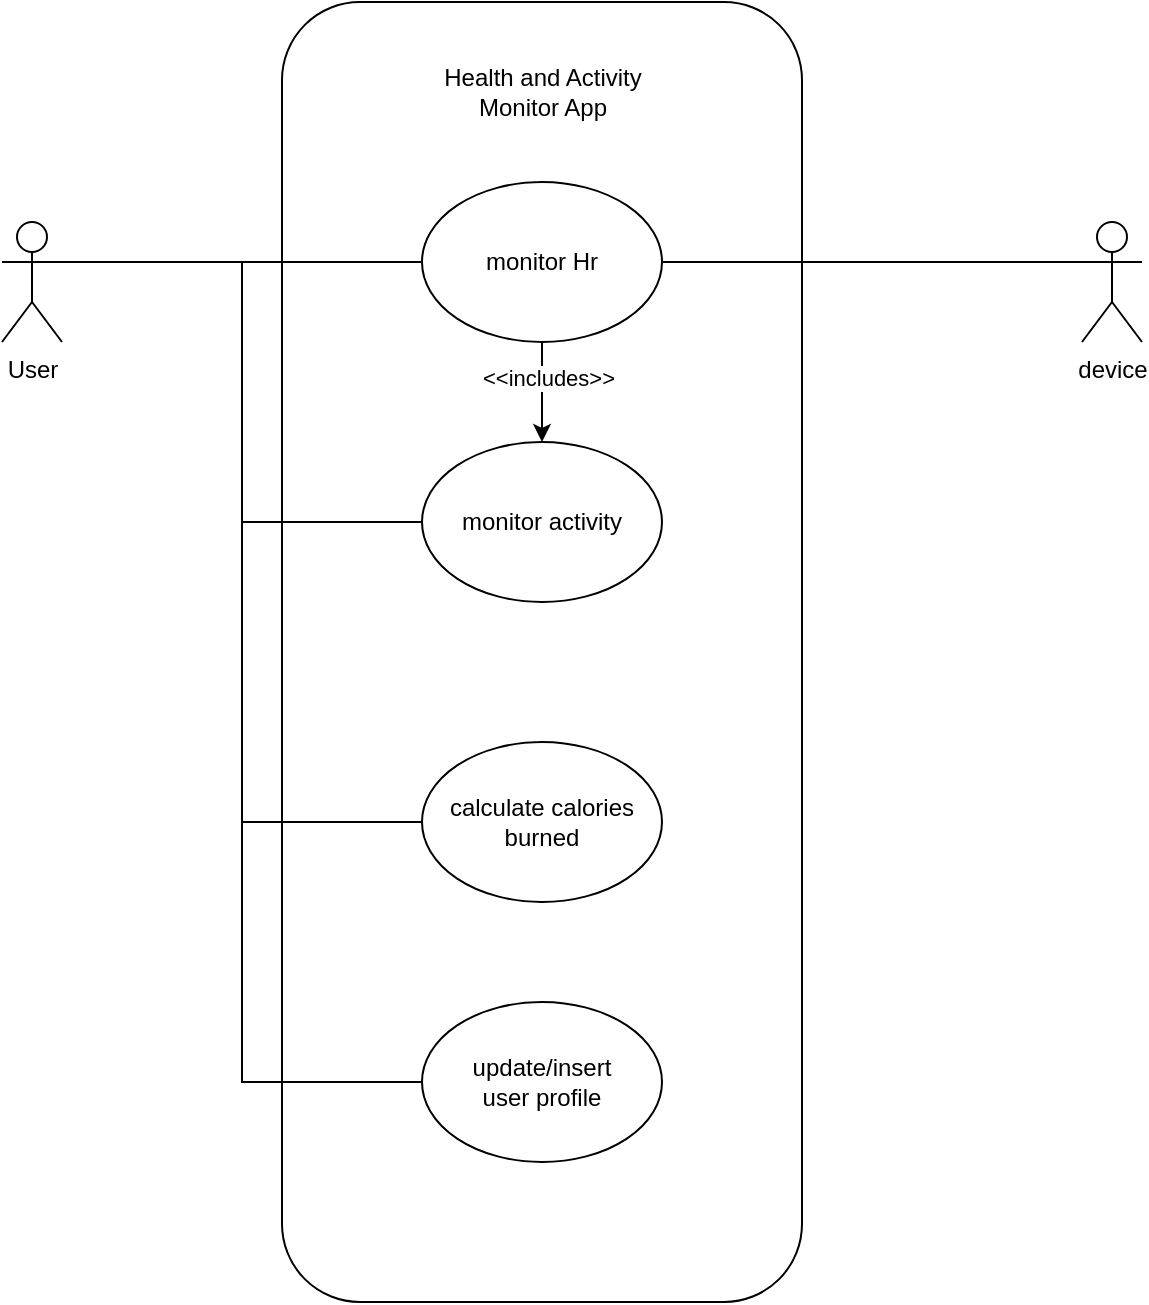 <mxfile version="21.2.7" type="device">
  <diagram name="Seite-1" id="F5qaDEFaxniAnFWKEK32">
    <mxGraphModel dx="2074" dy="1021" grid="1" gridSize="10" guides="1" tooltips="1" connect="1" arrows="1" fold="1" page="1" pageScale="1" pageWidth="827" pageHeight="1169" math="0" shadow="0">
      <root>
        <mxCell id="0" />
        <mxCell id="1" parent="0" />
        <mxCell id="6gK7wQA29sNMLUSq19f8-3" value="" style="rounded=1;whiteSpace=wrap;html=1;" vertex="1" parent="1">
          <mxGeometry x="200" y="180" width="260" height="650" as="geometry" />
        </mxCell>
        <mxCell id="6gK7wQA29sNMLUSq19f8-10" style="edgeStyle=orthogonalEdgeStyle;rounded=0;orthogonalLoop=1;jettySize=auto;html=1;exitX=1;exitY=0.333;exitDx=0;exitDy=0;exitPerimeter=0;endArrow=none;endFill=0;" edge="1" parent="1" source="6gK7wQA29sNMLUSq19f8-1" target="6gK7wQA29sNMLUSq19f8-6">
          <mxGeometry relative="1" as="geometry" />
        </mxCell>
        <mxCell id="6gK7wQA29sNMLUSq19f8-15" style="edgeStyle=orthogonalEdgeStyle;rounded=0;orthogonalLoop=1;jettySize=auto;html=1;exitX=1;exitY=0.333;exitDx=0;exitDy=0;exitPerimeter=0;entryX=0;entryY=0.5;entryDx=0;entryDy=0;endArrow=none;endFill=0;" edge="1" parent="1" source="6gK7wQA29sNMLUSq19f8-1" target="6gK7wQA29sNMLUSq19f8-14">
          <mxGeometry relative="1" as="geometry" />
        </mxCell>
        <mxCell id="6gK7wQA29sNMLUSq19f8-17" style="edgeStyle=orthogonalEdgeStyle;rounded=0;orthogonalLoop=1;jettySize=auto;html=1;exitX=1;exitY=0.333;exitDx=0;exitDy=0;exitPerimeter=0;entryX=0;entryY=0.5;entryDx=0;entryDy=0;endArrow=none;endFill=0;" edge="1" parent="1" source="6gK7wQA29sNMLUSq19f8-1" target="6gK7wQA29sNMLUSq19f8-12">
          <mxGeometry relative="1" as="geometry" />
        </mxCell>
        <mxCell id="6gK7wQA29sNMLUSq19f8-18" style="edgeStyle=orthogonalEdgeStyle;rounded=0;orthogonalLoop=1;jettySize=auto;html=1;exitX=1;exitY=0.333;exitDx=0;exitDy=0;exitPerimeter=0;entryX=0;entryY=0.5;entryDx=0;entryDy=0;endArrow=none;endFill=0;" edge="1" parent="1" source="6gK7wQA29sNMLUSq19f8-1" target="6gK7wQA29sNMLUSq19f8-13">
          <mxGeometry relative="1" as="geometry" />
        </mxCell>
        <mxCell id="6gK7wQA29sNMLUSq19f8-1" value="User" style="shape=umlActor;verticalLabelPosition=bottom;verticalAlign=top;html=1;outlineConnect=0;" vertex="1" parent="1">
          <mxGeometry x="60" y="290" width="30" height="60" as="geometry" />
        </mxCell>
        <mxCell id="6gK7wQA29sNMLUSq19f8-4" value="Health and Activity &lt;br&gt;Monitor App" style="text;html=1;strokeColor=none;fillColor=none;align=center;verticalAlign=middle;whiteSpace=wrap;rounded=0;" vertex="1" parent="1">
          <mxGeometry x="257.5" y="210" width="145" height="30" as="geometry" />
        </mxCell>
        <mxCell id="6gK7wQA29sNMLUSq19f8-19" style="edgeStyle=orthogonalEdgeStyle;rounded=0;orthogonalLoop=1;jettySize=auto;html=1;exitX=0.5;exitY=1;exitDx=0;exitDy=0;entryX=0.5;entryY=0;entryDx=0;entryDy=0;" edge="1" parent="1" source="6gK7wQA29sNMLUSq19f8-6" target="6gK7wQA29sNMLUSq19f8-14">
          <mxGeometry relative="1" as="geometry" />
        </mxCell>
        <mxCell id="6gK7wQA29sNMLUSq19f8-20" value="&amp;lt;&amp;lt;includes&amp;gt;&amp;gt;" style="edgeLabel;html=1;align=center;verticalAlign=middle;resizable=0;points=[];" vertex="1" connectable="0" parent="6gK7wQA29sNMLUSq19f8-19">
          <mxGeometry x="-0.3" y="3" relative="1" as="geometry">
            <mxPoint as="offset" />
          </mxGeometry>
        </mxCell>
        <mxCell id="6gK7wQA29sNMLUSq19f8-6" value="monitor Hr" style="ellipse;whiteSpace=wrap;html=1;" vertex="1" parent="1">
          <mxGeometry x="270" y="270" width="120" height="80" as="geometry" />
        </mxCell>
        <mxCell id="6gK7wQA29sNMLUSq19f8-11" style="edgeStyle=orthogonalEdgeStyle;rounded=0;orthogonalLoop=1;jettySize=auto;html=1;exitX=0;exitY=0.333;exitDx=0;exitDy=0;exitPerimeter=0;entryX=1;entryY=0.5;entryDx=0;entryDy=0;endArrow=none;endFill=0;" edge="1" parent="1" source="6gK7wQA29sNMLUSq19f8-7" target="6gK7wQA29sNMLUSq19f8-6">
          <mxGeometry relative="1" as="geometry" />
        </mxCell>
        <mxCell id="6gK7wQA29sNMLUSq19f8-7" value="device" style="shape=umlActor;verticalLabelPosition=bottom;verticalAlign=top;html=1;outlineConnect=0;" vertex="1" parent="1">
          <mxGeometry x="600" y="290" width="30" height="60" as="geometry" />
        </mxCell>
        <mxCell id="6gK7wQA29sNMLUSq19f8-12" value="update/insert &lt;br&gt;user profile" style="ellipse;whiteSpace=wrap;html=1;" vertex="1" parent="1">
          <mxGeometry x="270" y="680" width="120" height="80" as="geometry" />
        </mxCell>
        <mxCell id="6gK7wQA29sNMLUSq19f8-13" value="calculate calories&lt;br&gt;burned" style="ellipse;whiteSpace=wrap;html=1;" vertex="1" parent="1">
          <mxGeometry x="270" y="550" width="120" height="80" as="geometry" />
        </mxCell>
        <mxCell id="6gK7wQA29sNMLUSq19f8-14" value="monitor activity" style="ellipse;whiteSpace=wrap;html=1;" vertex="1" parent="1">
          <mxGeometry x="270" y="400" width="120" height="80" as="geometry" />
        </mxCell>
      </root>
    </mxGraphModel>
  </diagram>
</mxfile>
